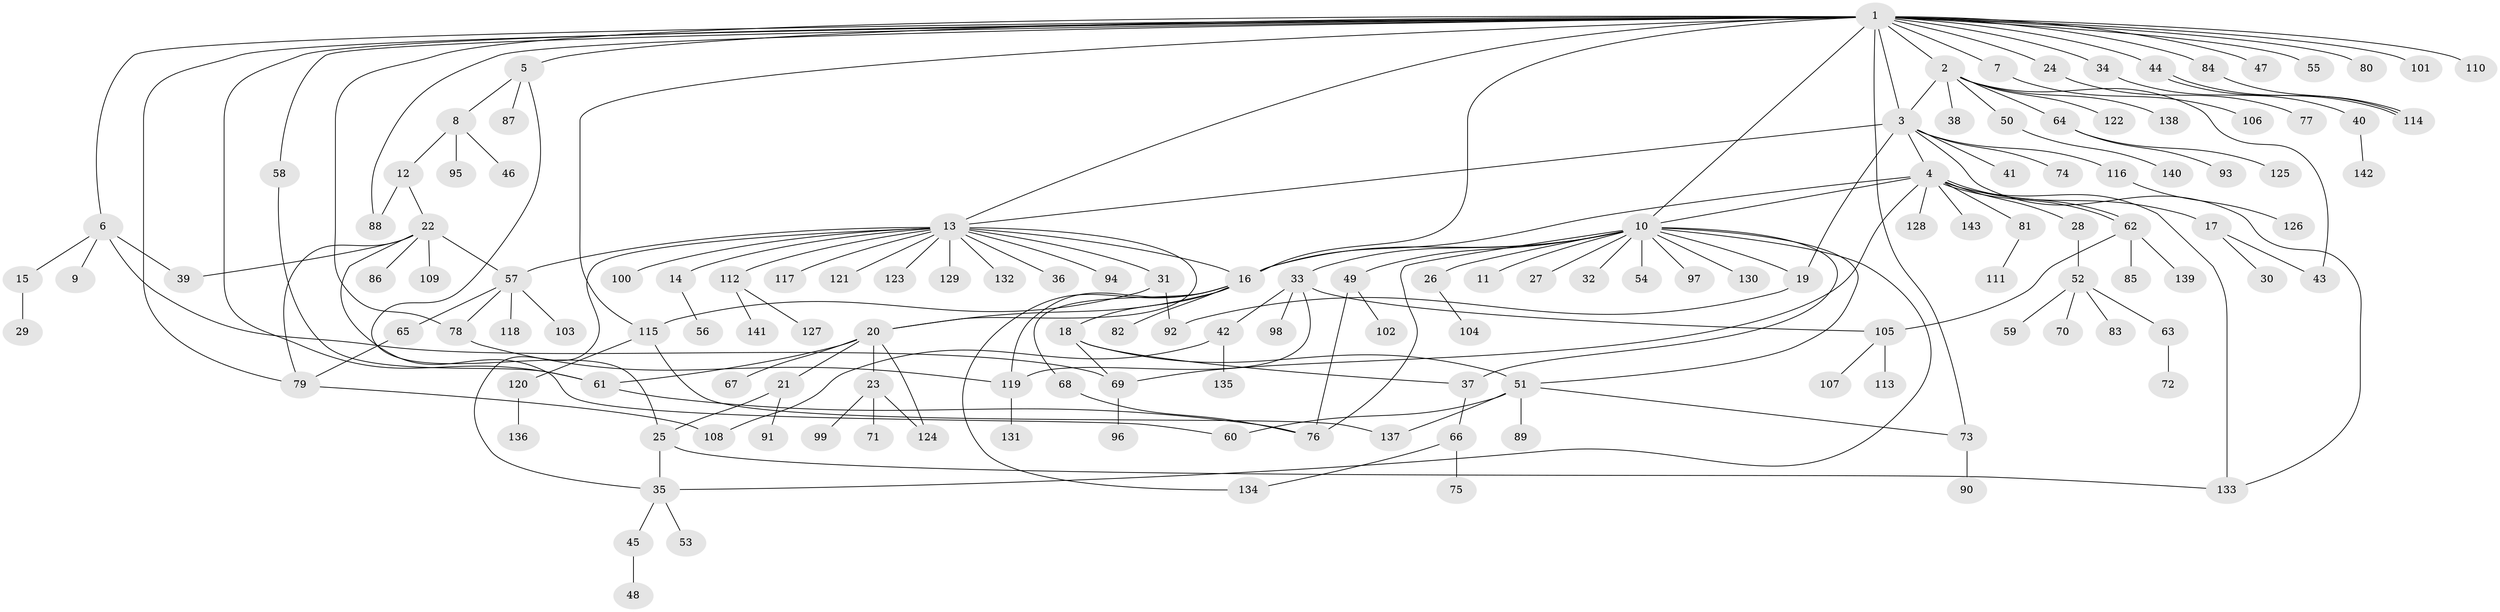 // Generated by graph-tools (version 1.1) at 2025/01/03/09/25 03:01:46]
// undirected, 143 vertices, 185 edges
graph export_dot {
graph [start="1"]
  node [color=gray90,style=filled];
  1;
  2;
  3;
  4;
  5;
  6;
  7;
  8;
  9;
  10;
  11;
  12;
  13;
  14;
  15;
  16;
  17;
  18;
  19;
  20;
  21;
  22;
  23;
  24;
  25;
  26;
  27;
  28;
  29;
  30;
  31;
  32;
  33;
  34;
  35;
  36;
  37;
  38;
  39;
  40;
  41;
  42;
  43;
  44;
  45;
  46;
  47;
  48;
  49;
  50;
  51;
  52;
  53;
  54;
  55;
  56;
  57;
  58;
  59;
  60;
  61;
  62;
  63;
  64;
  65;
  66;
  67;
  68;
  69;
  70;
  71;
  72;
  73;
  74;
  75;
  76;
  77;
  78;
  79;
  80;
  81;
  82;
  83;
  84;
  85;
  86;
  87;
  88;
  89;
  90;
  91;
  92;
  93;
  94;
  95;
  96;
  97;
  98;
  99;
  100;
  101;
  102;
  103;
  104;
  105;
  106;
  107;
  108;
  109;
  110;
  111;
  112;
  113;
  114;
  115;
  116;
  117;
  118;
  119;
  120;
  121;
  122;
  123;
  124;
  125;
  126;
  127;
  128;
  129;
  130;
  131;
  132;
  133;
  134;
  135;
  136;
  137;
  138;
  139;
  140;
  141;
  142;
  143;
  1 -- 2;
  1 -- 3;
  1 -- 5;
  1 -- 6;
  1 -- 7;
  1 -- 10;
  1 -- 13;
  1 -- 16;
  1 -- 24;
  1 -- 34;
  1 -- 44;
  1 -- 47;
  1 -- 55;
  1 -- 58;
  1 -- 61;
  1 -- 73;
  1 -- 78;
  1 -- 79;
  1 -- 80;
  1 -- 84;
  1 -- 88;
  1 -- 101;
  1 -- 110;
  1 -- 115;
  2 -- 3;
  2 -- 38;
  2 -- 43;
  2 -- 50;
  2 -- 64;
  2 -- 122;
  2 -- 138;
  3 -- 4;
  3 -- 13;
  3 -- 19;
  3 -- 41;
  3 -- 74;
  3 -- 116;
  3 -- 133;
  4 -- 10;
  4 -- 16;
  4 -- 17;
  4 -- 28;
  4 -- 62;
  4 -- 62;
  4 -- 69;
  4 -- 81;
  4 -- 128;
  4 -- 133;
  4 -- 143;
  5 -- 8;
  5 -- 25;
  5 -- 87;
  6 -- 9;
  6 -- 15;
  6 -- 39;
  6 -- 69;
  7 -- 106;
  8 -- 12;
  8 -- 46;
  8 -- 95;
  10 -- 11;
  10 -- 16;
  10 -- 19;
  10 -- 26;
  10 -- 27;
  10 -- 32;
  10 -- 33;
  10 -- 35;
  10 -- 37;
  10 -- 49;
  10 -- 51;
  10 -- 54;
  10 -- 76;
  10 -- 97;
  10 -- 130;
  12 -- 22;
  12 -- 88;
  13 -- 14;
  13 -- 16;
  13 -- 20;
  13 -- 31;
  13 -- 35;
  13 -- 36;
  13 -- 57;
  13 -- 94;
  13 -- 100;
  13 -- 112;
  13 -- 117;
  13 -- 121;
  13 -- 123;
  13 -- 129;
  13 -- 132;
  14 -- 56;
  15 -- 29;
  16 -- 18;
  16 -- 20;
  16 -- 68;
  16 -- 82;
  16 -- 119;
  16 -- 134;
  17 -- 30;
  17 -- 43;
  18 -- 37;
  18 -- 51;
  18 -- 69;
  19 -- 92;
  20 -- 21;
  20 -- 23;
  20 -- 61;
  20 -- 67;
  20 -- 124;
  21 -- 25;
  21 -- 91;
  22 -- 39;
  22 -- 57;
  22 -- 60;
  22 -- 79;
  22 -- 86;
  22 -- 109;
  23 -- 71;
  23 -- 99;
  23 -- 124;
  24 -- 77;
  25 -- 35;
  25 -- 133;
  26 -- 104;
  28 -- 52;
  31 -- 92;
  31 -- 115;
  33 -- 42;
  33 -- 98;
  33 -- 105;
  33 -- 119;
  34 -- 40;
  35 -- 45;
  35 -- 53;
  37 -- 66;
  40 -- 142;
  42 -- 108;
  42 -- 135;
  44 -- 114;
  44 -- 114;
  45 -- 48;
  49 -- 76;
  49 -- 102;
  50 -- 140;
  51 -- 60;
  51 -- 73;
  51 -- 89;
  51 -- 137;
  52 -- 59;
  52 -- 63;
  52 -- 70;
  52 -- 83;
  57 -- 65;
  57 -- 78;
  57 -- 103;
  57 -- 118;
  58 -- 61;
  61 -- 76;
  62 -- 85;
  62 -- 105;
  62 -- 139;
  63 -- 72;
  64 -- 93;
  64 -- 125;
  65 -- 79;
  66 -- 75;
  66 -- 134;
  68 -- 76;
  69 -- 96;
  73 -- 90;
  78 -- 119;
  79 -- 108;
  81 -- 111;
  84 -- 114;
  105 -- 107;
  105 -- 113;
  112 -- 127;
  112 -- 141;
  115 -- 120;
  115 -- 137;
  116 -- 126;
  119 -- 131;
  120 -- 136;
}
